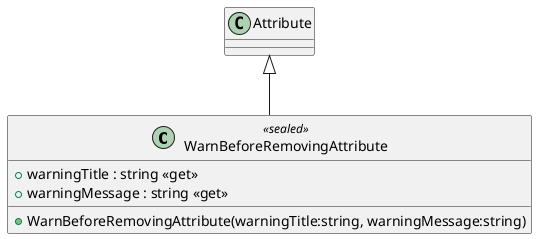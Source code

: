 @startuml
class WarnBeforeRemovingAttribute <<sealed>> {
    + WarnBeforeRemovingAttribute(warningTitle:string, warningMessage:string)
    + warningTitle : string <<get>>
    + warningMessage : string <<get>>
}
Attribute <|-- WarnBeforeRemovingAttribute
@enduml
